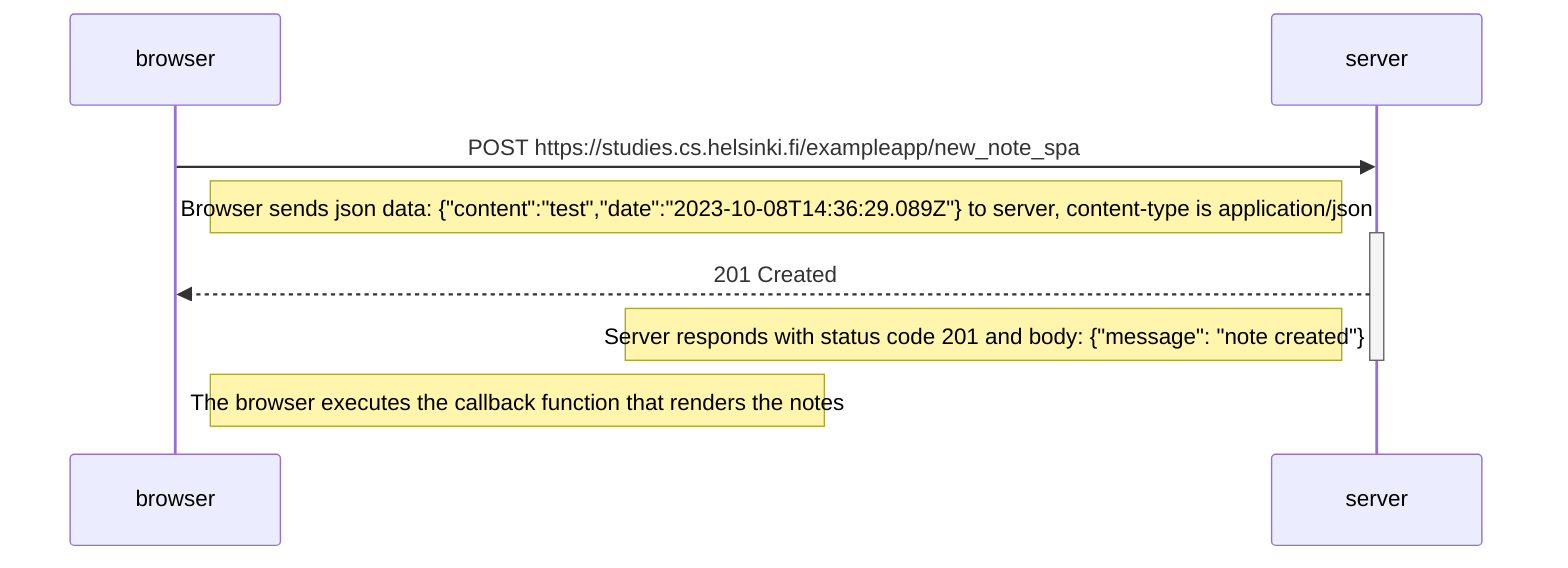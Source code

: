 sequenceDiagram
    participant browser
    participant server
    browser ->> server: POST https://studies.cs.helsinki.fi/exampleapp/new_note_spa
    Note right of browser: Browser sends json data: {"content":"test","date":"2023-10-08T14:36:29.089Z"} to server, content-type is application/json
    activate server
    server -->> browser: 201 Created
    Note left of server: Server responds with status code 201 and body: {"message": "note created"}
    deactivate server
    Note right of browser: The browser executes the callback function that renders the notes
